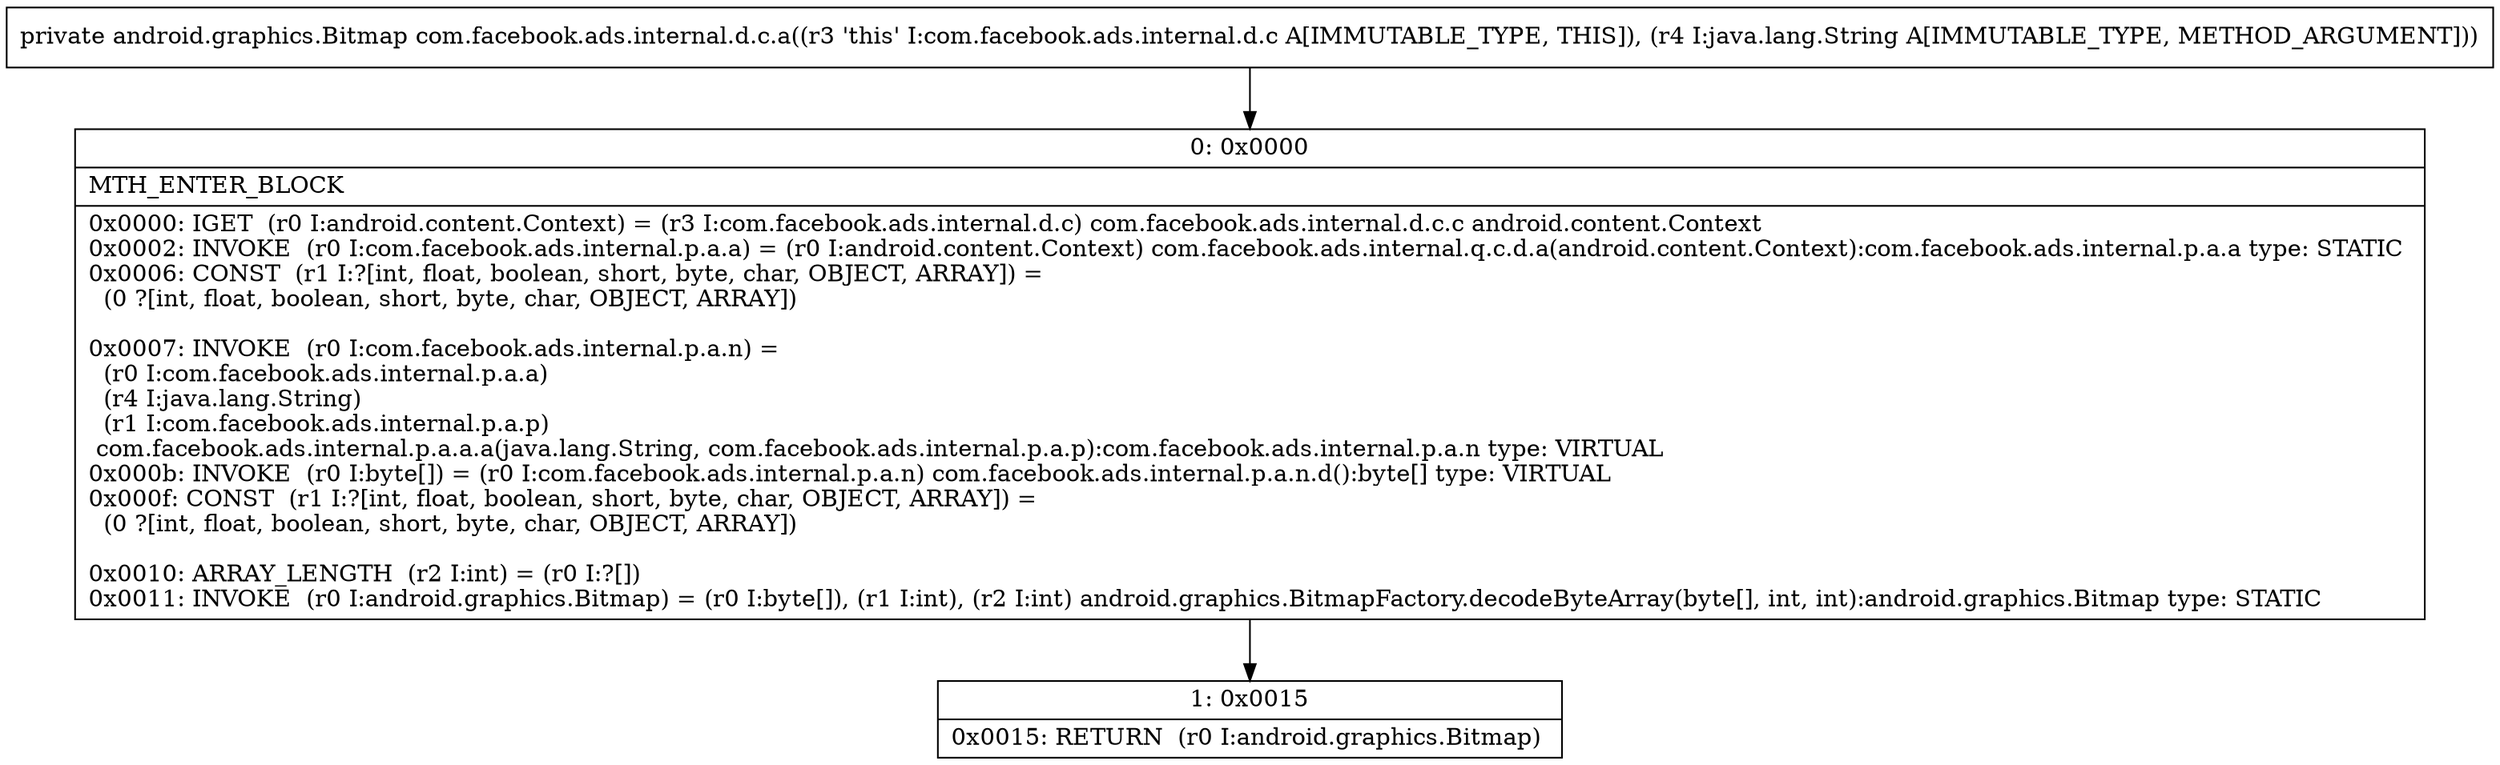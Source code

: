 digraph "CFG forcom.facebook.ads.internal.d.c.a(Ljava\/lang\/String;)Landroid\/graphics\/Bitmap;" {
Node_0 [shape=record,label="{0\:\ 0x0000|MTH_ENTER_BLOCK\l|0x0000: IGET  (r0 I:android.content.Context) = (r3 I:com.facebook.ads.internal.d.c) com.facebook.ads.internal.d.c.c android.content.Context \l0x0002: INVOKE  (r0 I:com.facebook.ads.internal.p.a.a) = (r0 I:android.content.Context) com.facebook.ads.internal.q.c.d.a(android.content.Context):com.facebook.ads.internal.p.a.a type: STATIC \l0x0006: CONST  (r1 I:?[int, float, boolean, short, byte, char, OBJECT, ARRAY]) = \l  (0 ?[int, float, boolean, short, byte, char, OBJECT, ARRAY])\l \l0x0007: INVOKE  (r0 I:com.facebook.ads.internal.p.a.n) = \l  (r0 I:com.facebook.ads.internal.p.a.a)\l  (r4 I:java.lang.String)\l  (r1 I:com.facebook.ads.internal.p.a.p)\l com.facebook.ads.internal.p.a.a.a(java.lang.String, com.facebook.ads.internal.p.a.p):com.facebook.ads.internal.p.a.n type: VIRTUAL \l0x000b: INVOKE  (r0 I:byte[]) = (r0 I:com.facebook.ads.internal.p.a.n) com.facebook.ads.internal.p.a.n.d():byte[] type: VIRTUAL \l0x000f: CONST  (r1 I:?[int, float, boolean, short, byte, char, OBJECT, ARRAY]) = \l  (0 ?[int, float, boolean, short, byte, char, OBJECT, ARRAY])\l \l0x0010: ARRAY_LENGTH  (r2 I:int) = (r0 I:?[]) \l0x0011: INVOKE  (r0 I:android.graphics.Bitmap) = (r0 I:byte[]), (r1 I:int), (r2 I:int) android.graphics.BitmapFactory.decodeByteArray(byte[], int, int):android.graphics.Bitmap type: STATIC \l}"];
Node_1 [shape=record,label="{1\:\ 0x0015|0x0015: RETURN  (r0 I:android.graphics.Bitmap) \l}"];
MethodNode[shape=record,label="{private android.graphics.Bitmap com.facebook.ads.internal.d.c.a((r3 'this' I:com.facebook.ads.internal.d.c A[IMMUTABLE_TYPE, THIS]), (r4 I:java.lang.String A[IMMUTABLE_TYPE, METHOD_ARGUMENT])) }"];
MethodNode -> Node_0;
Node_0 -> Node_1;
}

